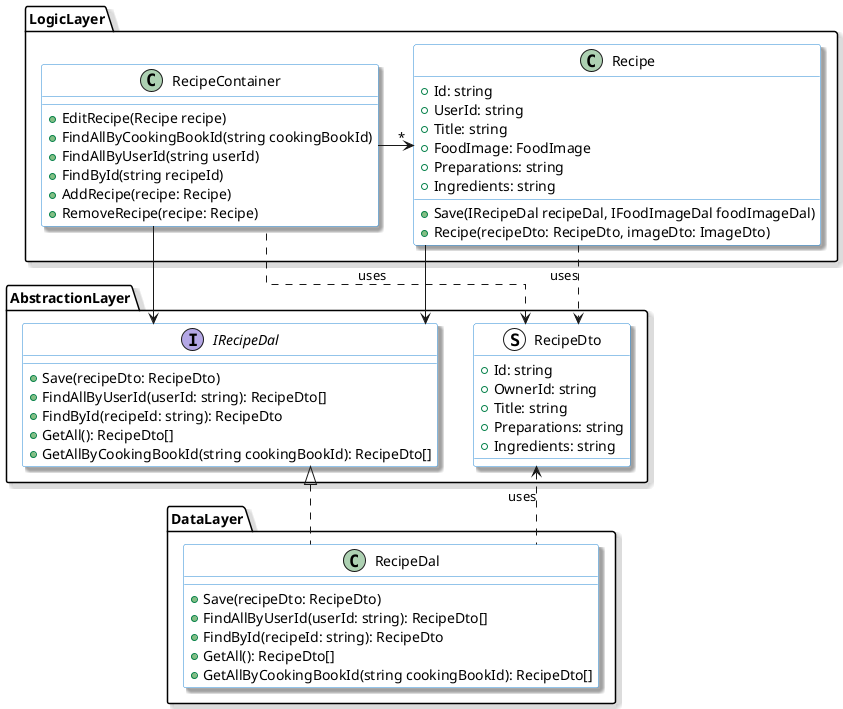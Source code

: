 @startuml
skinparam linetype ortho
skinparam shadowing true
skinparam handwritten false

!define struct(x) entity x << (S, white) >>

skinparam class {
    BackgroundColor white
    BorderColor #2688d4
}

package LogicLayer {
    class RecipeContainer {
        + EditRecipe(Recipe recipe)
        + FindAllByCookingBookId(string cookingBookId)
        + FindAllByUserId(string userId)
        + FindById(string recipeId)
        + AddRecipe(recipe: Recipe)
        + RemoveRecipe(recipe: Recipe)
    }
    
    class Recipe {
        + Id: string
        + UserId: string
        + Title: string
        + FoodImage: FoodImage
        + Preparations: string
        + Ingredients: string
        
        + Save(IRecipeDal recipeDal, IFoodImageDal foodImageDal)
        + Recipe(recipeDto: RecipeDto, imageDto: ImageDto)
    }
}

package AbstractionLayer {
     struct(RecipeDto){
        + Id: string
        + OwnerId: string
        + Title: string
        + Preparations: string
        + Ingredients: string
    }
    
    interface IRecipeDal{
        + Save(recipeDto: RecipeDto)
        + FindAllByUserId(userId: string): RecipeDto[]
        + FindById(recipeId: string): RecipeDto
        + GetAll(): RecipeDto[]
        + GetAllByCookingBookId(string cookingBookId): RecipeDto[]
    }
}

package DataLayer {
    class RecipeDal {
        + Save(recipeDto: RecipeDto)
        + FindAllByUserId(userId: string): RecipeDto[]
        + FindById(recipeId: string): RecipeDto
        + GetAll(): RecipeDto[]
        + GetAllByCookingBookId(string cookingBookId): RecipeDto[]
    }
}


RecipeDal .u.|> IRecipeDal
RecipeContainer -r-> "*" Recipe

Recipe .r.> RecipeDto : uses
RecipeContainer .u.> RecipeDto : uses
RecipeDal .u.> RecipeDto : uses

Recipe -d-> IRecipeDal
RecipeContainer -d-> IRecipeDal

@enduml